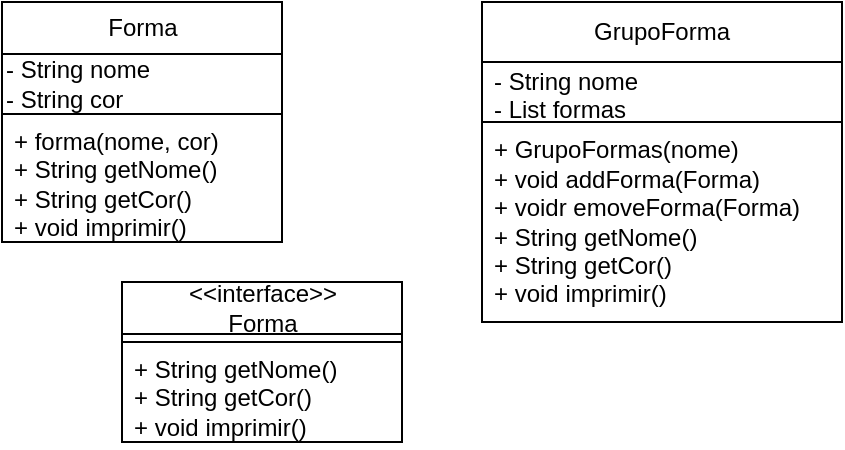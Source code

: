 <mxfile>
    <diagram id="FV1s3ZicXbtBwObBkq-W" name="Page-1">
        <mxGraphModel dx="571" dy="263" grid="1" gridSize="10" guides="1" tooltips="1" connect="1" arrows="1" fold="1" page="1" pageScale="1" pageWidth="850" pageHeight="1100" math="0" shadow="0">
            <root>
                <mxCell id="0"/>
                <mxCell id="1" parent="0"/>
                <mxCell id="2" value="Forma" style="swimlane;fontStyle=0;childLayout=stackLayout;horizontal=1;startSize=26;fillColor=none;horizontalStack=0;resizeParent=1;resizeParentMax=0;resizeLast=0;collapsible=1;marginBottom=0;html=1;" vertex="1" parent="1">
                    <mxGeometry x="80" y="80" width="140" height="120" as="geometry"/>
                </mxCell>
                <mxCell id="6" value="&lt;span style=&quot;&quot;&gt;- String nome&lt;/span&gt;&lt;br style=&quot;&quot;&gt;&lt;div style=&quot;&quot;&gt;&lt;span style=&quot;background-color: initial;&quot;&gt;- String cor&lt;/span&gt;&lt;/div&gt;" style="text;html=1;strokeColor=none;fillColor=none;align=left;verticalAlign=middle;whiteSpace=wrap;rounded=0;" vertex="1" parent="2">
                    <mxGeometry y="26" width="140" height="30" as="geometry"/>
                </mxCell>
                <mxCell id="3" value="+ forma(nome, cor)&lt;br&gt;+ String getNome()&lt;br&gt;+ String getCor()&lt;br&gt;+ void imprimir()" style="text;strokeColor=default;fillColor=none;align=left;verticalAlign=top;spacingLeft=4;spacingRight=4;overflow=hidden;rotatable=0;points=[[0,0.5],[1,0.5]];portConstraint=eastwest;whiteSpace=wrap;html=1;" vertex="1" parent="2">
                    <mxGeometry y="56" width="140" height="64" as="geometry"/>
                </mxCell>
                <mxCell id="7" value="GrupoForma" style="swimlane;fontStyle=0;childLayout=stackLayout;horizontal=1;startSize=30;horizontalStack=0;resizeParent=1;resizeParentMax=0;resizeLast=0;collapsible=1;marginBottom=0;whiteSpace=wrap;html=1;strokeColor=default;" vertex="1" parent="1">
                    <mxGeometry x="320" y="80" width="180" height="160" as="geometry"/>
                </mxCell>
                <mxCell id="8" value="- String nome&lt;br&gt;- List formas" style="text;strokeColor=none;fillColor=none;align=left;verticalAlign=middle;spacingLeft=4;spacingRight=4;overflow=hidden;points=[[0,0.5],[1,0.5]];portConstraint=eastwest;rotatable=0;whiteSpace=wrap;html=1;" vertex="1" parent="7">
                    <mxGeometry y="30" width="180" height="30" as="geometry"/>
                </mxCell>
                <mxCell id="9" value="+ GrupoFormas(nome)&lt;br&gt;+ void addForma(Forma)&lt;br&gt;+ voidr emoveForma(Forma)&lt;br&gt;+ String getNome()&lt;br&gt;+ String getCor()&lt;br&gt;+ void imprimir()" style="text;strokeColor=default;fillColor=none;align=left;verticalAlign=middle;spacingLeft=4;spacingRight=4;overflow=hidden;points=[[0,0.5],[1,0.5]];portConstraint=eastwest;rotatable=0;whiteSpace=wrap;html=1;" vertex="1" parent="7">
                    <mxGeometry y="60" width="180" height="100" as="geometry"/>
                </mxCell>
                <mxCell id="11" value="&amp;lt;&amp;lt;interface&amp;gt;&amp;gt;&lt;br&gt;Forma" style="swimlane;fontStyle=0;childLayout=stackLayout;horizontal=1;startSize=26;fillColor=none;horizontalStack=0;resizeParent=1;resizeParentMax=0;resizeLast=0;collapsible=1;marginBottom=0;html=1;" vertex="1" parent="1">
                    <mxGeometry x="140" y="220" width="140" height="80" as="geometry"/>
                </mxCell>
                <mxCell id="14" value="" style="text;html=1;strokeColor=default;fillColor=none;align=center;verticalAlign=middle;whiteSpace=wrap;rounded=0;" vertex="1" parent="11">
                    <mxGeometry y="26" width="140" height="4" as="geometry"/>
                </mxCell>
                <mxCell id="13" value="+ String getNome()&lt;br&gt;+ String getCor()&lt;br&gt;+ void imprimir()" style="text;strokeColor=default;fillColor=none;align=left;verticalAlign=top;spacingLeft=4;spacingRight=4;overflow=hidden;rotatable=0;points=[[0,0.5],[1,0.5]];portConstraint=eastwest;whiteSpace=wrap;html=1;" vertex="1" parent="11">
                    <mxGeometry y="30" width="140" height="50" as="geometry"/>
                </mxCell>
            </root>
        </mxGraphModel>
    </diagram>
</mxfile>